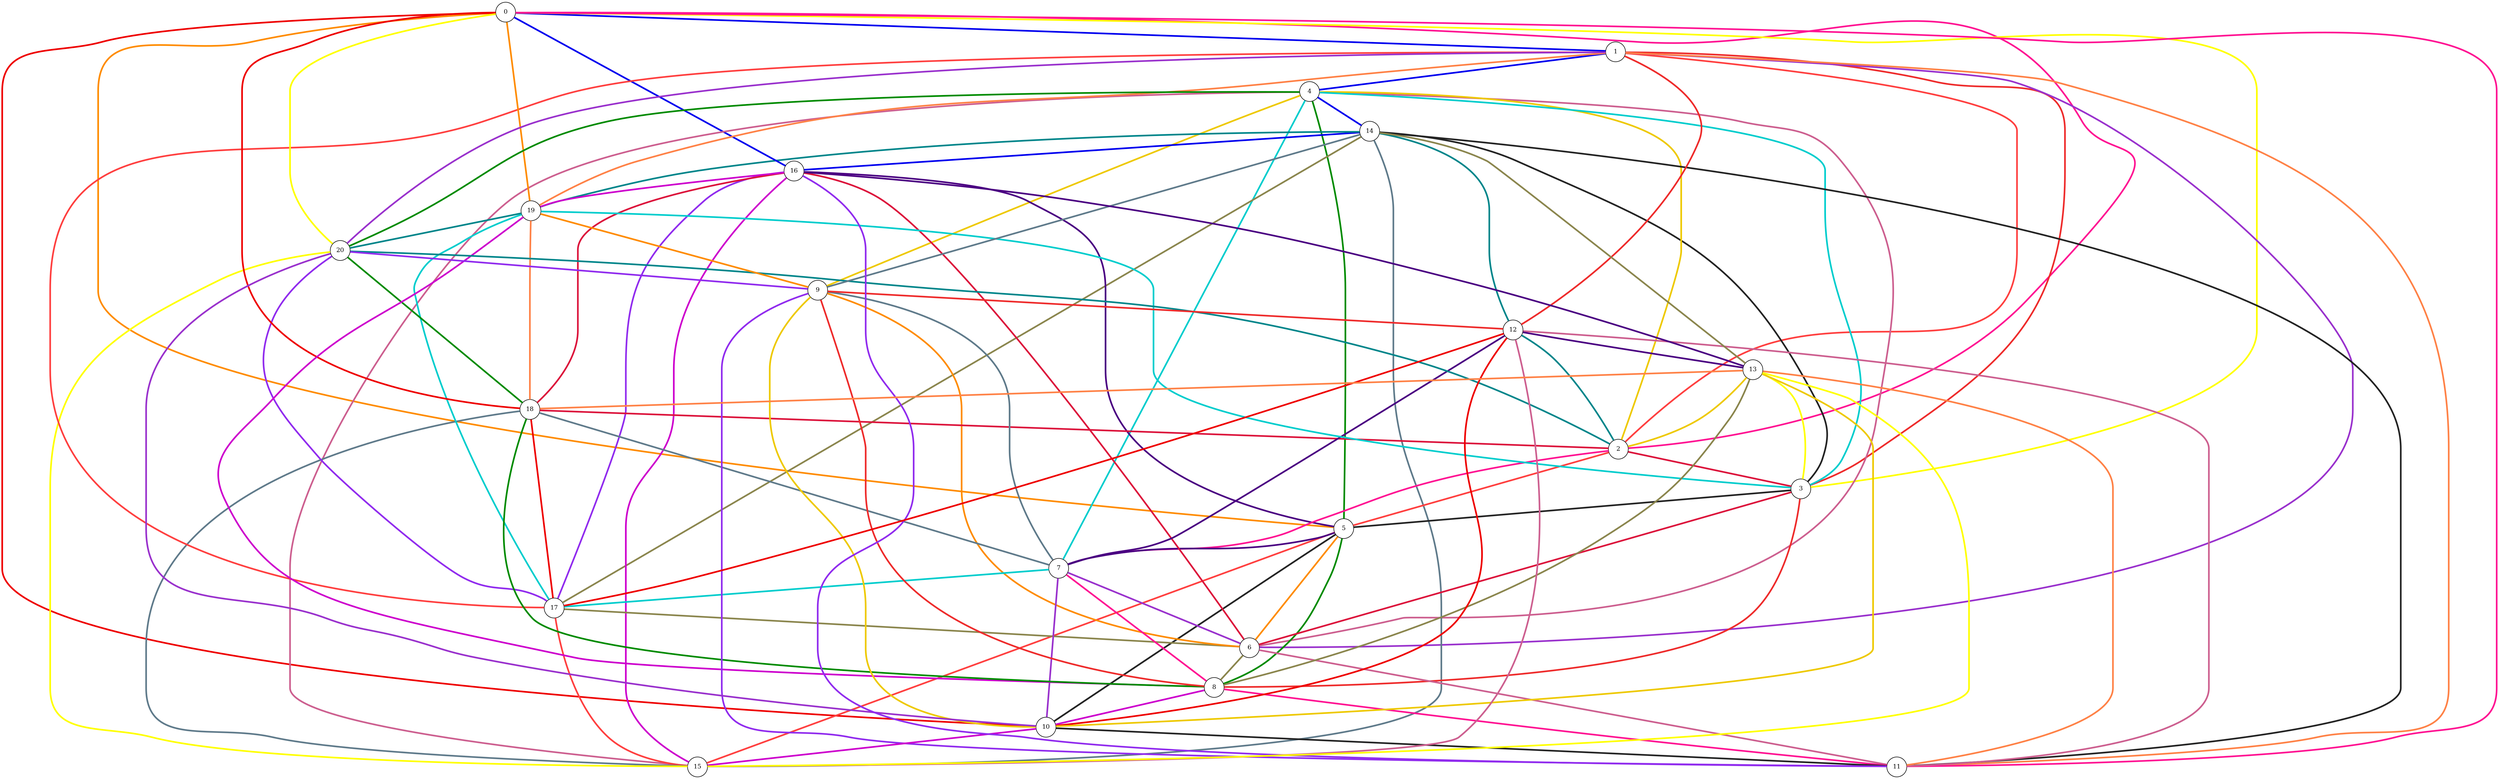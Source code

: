graph g  {
  splines=true;
  sep="+25,25";
  overlap=scalexy;
  nodesep=0.6;
  node [shape=circle,fontsize=11];
  edge [style="setlinewidth(3)"];
  0 --  1 --  4 -- 14 -- 16 --  0 [color=blue2];
  1 --  2 --  5 -- 15 -- 17 --  1 [color=brown1];
  2 --  3 --  6 -- 16 -- 18 --  2 [color=crimson];
  3 --  4 --  7 -- 17 -- 19 --  3 [color=cyan3];
  4 --  5 --  8 -- 18 -- 20 --  4 [color=green4];
  5 --  6 --  9 -- 19 --  0 --  5 [color=darkorange];
  6 --  7 -- 10 -- 20 --  1 --  6 [color=darkorchid3];
  7 --  8 -- 11 --  0 --  2 --  7 [color=deeppink1];
  8 --  9 -- 12 --  1 --  3 --  8 [color=firebrick2];
  9 -- 10 -- 13 --  2 --  4 --  9 [color=gold2];
 10 -- 11 -- 14 --  3 --  5 -- 10 [color=gray14];
 11 -- 12 -- 15 --  4 --  6 -- 11 [color=hotpink3];
 12 -- 13 -- 16 --  5 --  7 -- 12 [color=indigo];
 13 -- 14 -- 17 --  6 --  8 -- 13 [color=khaki4];
 14 -- 15 -- 18 --  7 --  9 -- 14 [color=lightskyblue4];
 15 -- 16 -- 19 --  8 -- 10 -- 15 [color=magenta3];
 16 -- 17 -- 20 --  9 -- 11 -- 16 [color=purple2];
 17 -- 18 --  0 -- 10 -- 12 -- 17 [color=red2];
 18 -- 19 --  1 -- 11 -- 13 -- 18 [color=sienna1];
 19 -- 20 --  2 -- 12 -- 14 -- 19 [color=turquoise4];
 20 --  0 --  3 -- 13 -- 15 -- 20 [color=yellow1];
}